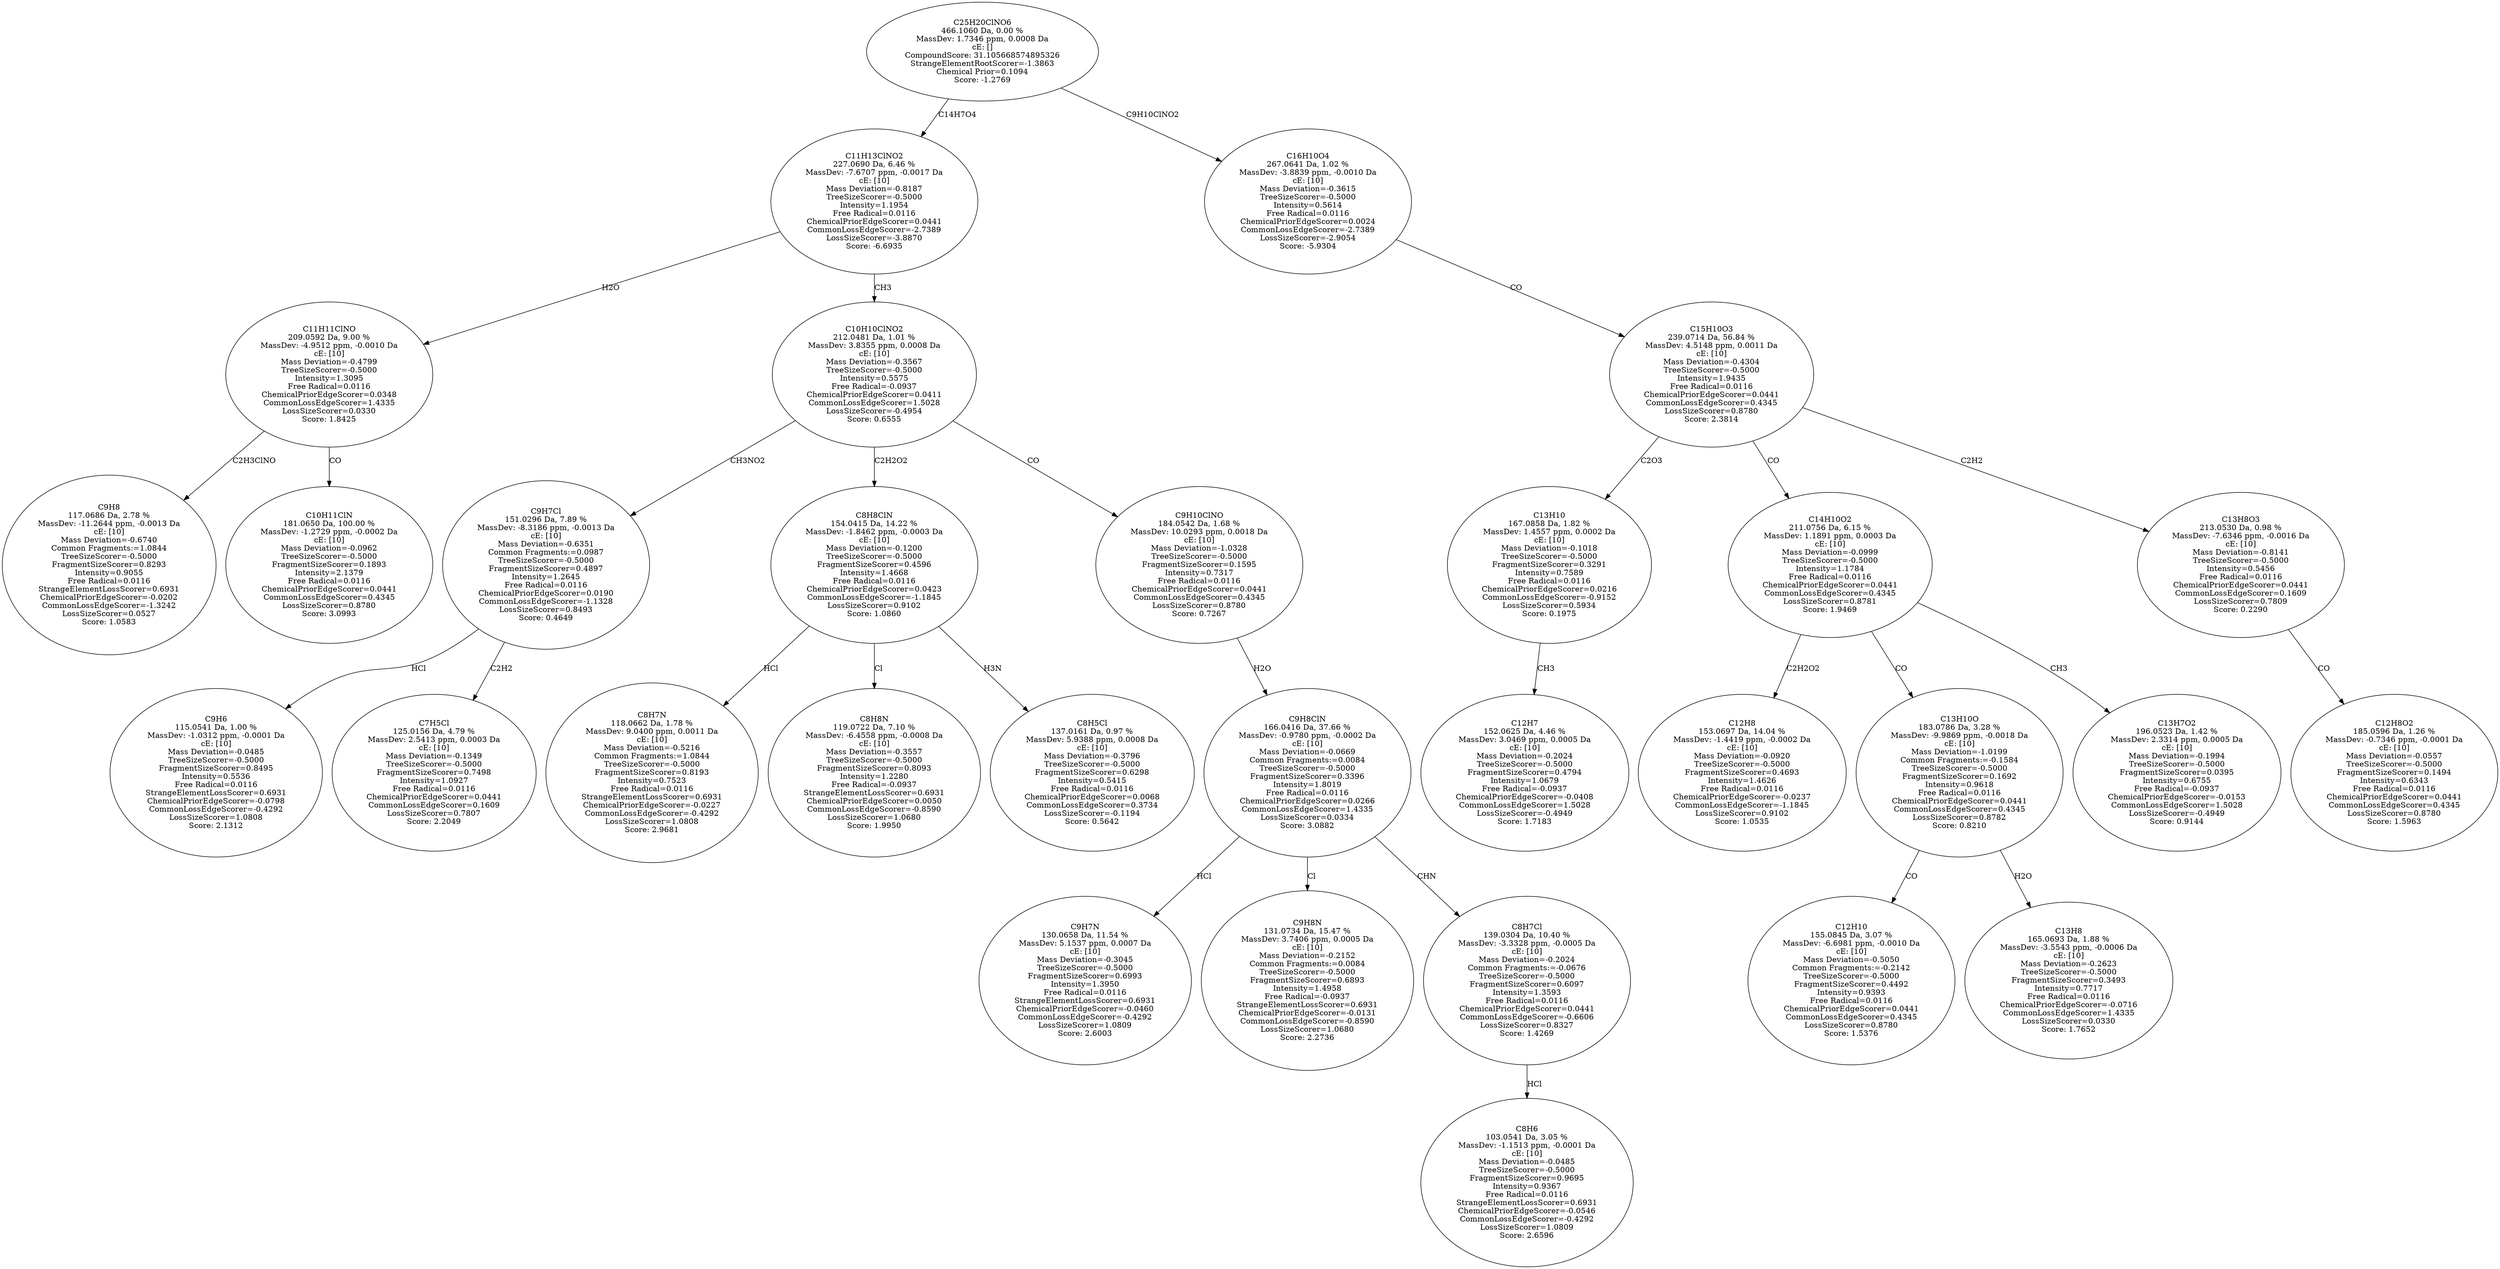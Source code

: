 strict digraph {
v1 [label="C9H8\n117.0686 Da, 2.78 %\nMassDev: -11.2644 ppm, -0.0013 Da\ncE: [10]\nMass Deviation=-0.6740\nCommon Fragments:=1.0844\nTreeSizeScorer=-0.5000\nFragmentSizeScorer=0.8293\nIntensity=0.9055\nFree Radical=0.0116\nStrangeElementLossScorer=0.6931\nChemicalPriorEdgeScorer=-0.0202\nCommonLossEdgeScorer=-1.3242\nLossSizeScorer=0.0527\nScore: 1.0583"];
v2 [label="C10H11ClN\n181.0650 Da, 100.00 %\nMassDev: -1.2729 ppm, -0.0002 Da\ncE: [10]\nMass Deviation=-0.0962\nTreeSizeScorer=-0.5000\nFragmentSizeScorer=0.1893\nIntensity=2.1379\nFree Radical=0.0116\nChemicalPriorEdgeScorer=0.0441\nCommonLossEdgeScorer=0.4345\nLossSizeScorer=0.8780\nScore: 3.0993"];
v3 [label="C11H11ClNO\n209.0592 Da, 9.00 %\nMassDev: -4.9512 ppm, -0.0010 Da\ncE: [10]\nMass Deviation=-0.4799\nTreeSizeScorer=-0.5000\nIntensity=1.3095\nFree Radical=0.0116\nChemicalPriorEdgeScorer=0.0348\nCommonLossEdgeScorer=1.4335\nLossSizeScorer=0.0330\nScore: 1.8425"];
v4 [label="C9H6\n115.0541 Da, 1.00 %\nMassDev: -1.0312 ppm, -0.0001 Da\ncE: [10]\nMass Deviation=-0.0485\nTreeSizeScorer=-0.5000\nFragmentSizeScorer=0.8495\nIntensity=0.5536\nFree Radical=0.0116\nStrangeElementLossScorer=0.6931\nChemicalPriorEdgeScorer=-0.0798\nCommonLossEdgeScorer=-0.4292\nLossSizeScorer=1.0808\nScore: 2.1312"];
v5 [label="C7H5Cl\n125.0156 Da, 4.79 %\nMassDev: 2.5413 ppm, 0.0003 Da\ncE: [10]\nMass Deviation=-0.1349\nTreeSizeScorer=-0.5000\nFragmentSizeScorer=0.7498\nIntensity=1.0927\nFree Radical=0.0116\nChemicalPriorEdgeScorer=0.0441\nCommonLossEdgeScorer=0.1609\nLossSizeScorer=0.7807\nScore: 2.2049"];
v6 [label="C9H7Cl\n151.0296 Da, 7.89 %\nMassDev: -8.3186 ppm, -0.0013 Da\ncE: [10]\nMass Deviation=-0.6351\nCommon Fragments:=0.0987\nTreeSizeScorer=-0.5000\nFragmentSizeScorer=0.4897\nIntensity=1.2645\nFree Radical=0.0116\nChemicalPriorEdgeScorer=0.0190\nCommonLossEdgeScorer=-1.1328\nLossSizeScorer=0.8493\nScore: 0.4649"];
v7 [label="C8H7N\n118.0662 Da, 1.78 %\nMassDev: 9.0400 ppm, 0.0011 Da\ncE: [10]\nMass Deviation=-0.5216\nCommon Fragments:=1.0844\nTreeSizeScorer=-0.5000\nFragmentSizeScorer=0.8193\nIntensity=0.7523\nFree Radical=0.0116\nStrangeElementLossScorer=0.6931\nChemicalPriorEdgeScorer=-0.0227\nCommonLossEdgeScorer=-0.4292\nLossSizeScorer=1.0808\nScore: 2.9681"];
v8 [label="C8H8N\n119.0722 Da, 7.10 %\nMassDev: -6.4558 ppm, -0.0008 Da\ncE: [10]\nMass Deviation=-0.3557\nTreeSizeScorer=-0.5000\nFragmentSizeScorer=0.8093\nIntensity=1.2280\nFree Radical=-0.0937\nStrangeElementLossScorer=0.6931\nChemicalPriorEdgeScorer=0.0050\nCommonLossEdgeScorer=-0.8590\nLossSizeScorer=1.0680\nScore: 1.9950"];
v9 [label="C8H5Cl\n137.0161 Da, 0.97 %\nMassDev: 5.9388 ppm, 0.0008 Da\ncE: [10]\nMass Deviation=-0.3796\nTreeSizeScorer=-0.5000\nFragmentSizeScorer=0.6298\nIntensity=0.5415\nFree Radical=0.0116\nChemicalPriorEdgeScorer=0.0068\nCommonLossEdgeScorer=0.3734\nLossSizeScorer=-0.1194\nScore: 0.5642"];
v10 [label="C8H8ClN\n154.0415 Da, 14.22 %\nMassDev: -1.8462 ppm, -0.0003 Da\ncE: [10]\nMass Deviation=-0.1200\nTreeSizeScorer=-0.5000\nFragmentSizeScorer=0.4596\nIntensity=1.4668\nFree Radical=0.0116\nChemicalPriorEdgeScorer=0.0423\nCommonLossEdgeScorer=-1.1845\nLossSizeScorer=0.9102\nScore: 1.0860"];
v11 [label="C9H7N\n130.0658 Da, 11.54 %\nMassDev: 5.1537 ppm, 0.0007 Da\ncE: [10]\nMass Deviation=-0.3045\nTreeSizeScorer=-0.5000\nFragmentSizeScorer=0.6993\nIntensity=1.3950\nFree Radical=0.0116\nStrangeElementLossScorer=0.6931\nChemicalPriorEdgeScorer=-0.0460\nCommonLossEdgeScorer=-0.4292\nLossSizeScorer=1.0809\nScore: 2.6003"];
v12 [label="C9H8N\n131.0734 Da, 15.47 %\nMassDev: 3.7406 ppm, 0.0005 Da\ncE: [10]\nMass Deviation=-0.2152\nCommon Fragments:=0.0084\nTreeSizeScorer=-0.5000\nFragmentSizeScorer=0.6893\nIntensity=1.4958\nFree Radical=-0.0937\nStrangeElementLossScorer=0.6931\nChemicalPriorEdgeScorer=-0.0131\nCommonLossEdgeScorer=-0.8590\nLossSizeScorer=1.0680\nScore: 2.2736"];
v13 [label="C8H6\n103.0541 Da, 3.05 %\nMassDev: -1.1513 ppm, -0.0001 Da\ncE: [10]\nMass Deviation=-0.0485\nTreeSizeScorer=-0.5000\nFragmentSizeScorer=0.9695\nIntensity=0.9367\nFree Radical=0.0116\nStrangeElementLossScorer=0.6931\nChemicalPriorEdgeScorer=-0.0546\nCommonLossEdgeScorer=-0.4292\nLossSizeScorer=1.0809\nScore: 2.6596"];
v14 [label="C8H7Cl\n139.0304 Da, 10.40 %\nMassDev: -3.3328 ppm, -0.0005 Da\ncE: [10]\nMass Deviation=-0.2024\nCommon Fragments:=-0.0676\nTreeSizeScorer=-0.5000\nFragmentSizeScorer=0.6097\nIntensity=1.3593\nFree Radical=0.0116\nChemicalPriorEdgeScorer=0.0441\nCommonLossEdgeScorer=-0.6606\nLossSizeScorer=0.8327\nScore: 1.4269"];
v15 [label="C9H8ClN\n166.0416 Da, 37.66 %\nMassDev: -0.9780 ppm, -0.0002 Da\ncE: [10]\nMass Deviation=-0.0669\nCommon Fragments:=0.0084\nTreeSizeScorer=-0.5000\nFragmentSizeScorer=0.3396\nIntensity=1.8019\nFree Radical=0.0116\nChemicalPriorEdgeScorer=0.0266\nCommonLossEdgeScorer=1.4335\nLossSizeScorer=0.0334\nScore: 3.0882"];
v16 [label="C9H10ClNO\n184.0542 Da, 1.68 %\nMassDev: 10.0293 ppm, 0.0018 Da\ncE: [10]\nMass Deviation=-1.0328\nTreeSizeScorer=-0.5000\nFragmentSizeScorer=0.1595\nIntensity=0.7317\nFree Radical=0.0116\nChemicalPriorEdgeScorer=0.0441\nCommonLossEdgeScorer=0.4345\nLossSizeScorer=0.8780\nScore: 0.7267"];
v17 [label="C10H10ClNO2\n212.0481 Da, 1.01 %\nMassDev: 3.8355 ppm, 0.0008 Da\ncE: [10]\nMass Deviation=-0.3567\nTreeSizeScorer=-0.5000\nIntensity=0.5575\nFree Radical=-0.0937\nChemicalPriorEdgeScorer=0.0411\nCommonLossEdgeScorer=1.5028\nLossSizeScorer=-0.4954\nScore: 0.6555"];
v18 [label="C11H13ClNO2\n227.0690 Da, 6.46 %\nMassDev: -7.6707 ppm, -0.0017 Da\ncE: [10]\nMass Deviation=-0.8187\nTreeSizeScorer=-0.5000\nIntensity=1.1954\nFree Radical=0.0116\nChemicalPriorEdgeScorer=0.0441\nCommonLossEdgeScorer=-2.7389\nLossSizeScorer=-3.8870\nScore: -6.6935"];
v19 [label="C12H7\n152.0625 Da, 4.46 %\nMassDev: 3.0469 ppm, 0.0005 Da\ncE: [10]\nMass Deviation=-0.2024\nTreeSizeScorer=-0.5000\nFragmentSizeScorer=0.4794\nIntensity=1.0679\nFree Radical=-0.0937\nChemicalPriorEdgeScorer=-0.0408\nCommonLossEdgeScorer=1.5028\nLossSizeScorer=-0.4949\nScore: 1.7183"];
v20 [label="C13H10\n167.0858 Da, 1.82 %\nMassDev: 1.4557 ppm, 0.0002 Da\ncE: [10]\nMass Deviation=-0.1018\nTreeSizeScorer=-0.5000\nFragmentSizeScorer=0.3291\nIntensity=0.7589\nFree Radical=0.0116\nChemicalPriorEdgeScorer=0.0216\nCommonLossEdgeScorer=-0.9152\nLossSizeScorer=0.5934\nScore: 0.1975"];
v21 [label="C12H8\n153.0697 Da, 14.04 %\nMassDev: -1.4419 ppm, -0.0002 Da\ncE: [10]\nMass Deviation=-0.0920\nTreeSizeScorer=-0.5000\nFragmentSizeScorer=0.4693\nIntensity=1.4626\nFree Radical=0.0116\nChemicalPriorEdgeScorer=-0.0237\nCommonLossEdgeScorer=-1.1845\nLossSizeScorer=0.9102\nScore: 1.0535"];
v22 [label="C12H10\n155.0845 Da, 3.07 %\nMassDev: -6.6981 ppm, -0.0010 Da\ncE: [10]\nMass Deviation=-0.5050\nCommon Fragments:=-0.2142\nTreeSizeScorer=-0.5000\nFragmentSizeScorer=0.4492\nIntensity=0.9393\nFree Radical=0.0116\nChemicalPriorEdgeScorer=0.0441\nCommonLossEdgeScorer=0.4345\nLossSizeScorer=0.8780\nScore: 1.5376"];
v23 [label="C13H8\n165.0693 Da, 1.88 %\nMassDev: -3.5543 ppm, -0.0006 Da\ncE: [10]\nMass Deviation=-0.2623\nTreeSizeScorer=-0.5000\nFragmentSizeScorer=0.3493\nIntensity=0.7717\nFree Radical=0.0116\nChemicalPriorEdgeScorer=-0.0716\nCommonLossEdgeScorer=1.4335\nLossSizeScorer=0.0330\nScore: 1.7652"];
v24 [label="C13H10O\n183.0786 Da, 3.28 %\nMassDev: -9.9869 ppm, -0.0018 Da\ncE: [10]\nMass Deviation=-1.0199\nCommon Fragments:=-0.1584\nTreeSizeScorer=-0.5000\nFragmentSizeScorer=0.1692\nIntensity=0.9618\nFree Radical=0.0116\nChemicalPriorEdgeScorer=0.0441\nCommonLossEdgeScorer=0.4345\nLossSizeScorer=0.8782\nScore: 0.8210"];
v25 [label="C13H7O2\n196.0523 Da, 1.42 %\nMassDev: 2.3314 ppm, 0.0005 Da\ncE: [10]\nMass Deviation=-0.1994\nTreeSizeScorer=-0.5000\nFragmentSizeScorer=0.0395\nIntensity=0.6755\nFree Radical=-0.0937\nChemicalPriorEdgeScorer=-0.0153\nCommonLossEdgeScorer=1.5028\nLossSizeScorer=-0.4949\nScore: 0.9144"];
v26 [label="C14H10O2\n211.0756 Da, 6.15 %\nMassDev: 1.1891 ppm, 0.0003 Da\ncE: [10]\nMass Deviation=-0.0999\nTreeSizeScorer=-0.5000\nIntensity=1.1784\nFree Radical=0.0116\nChemicalPriorEdgeScorer=0.0441\nCommonLossEdgeScorer=0.4345\nLossSizeScorer=0.8781\nScore: 1.9469"];
v27 [label="C12H8O2\n185.0596 Da, 1.26 %\nMassDev: -0.7346 ppm, -0.0001 Da\ncE: [10]\nMass Deviation=-0.0557\nTreeSizeScorer=-0.5000\nFragmentSizeScorer=0.1494\nIntensity=0.6343\nFree Radical=0.0116\nChemicalPriorEdgeScorer=0.0441\nCommonLossEdgeScorer=0.4345\nLossSizeScorer=0.8780\nScore: 1.5963"];
v28 [label="C13H8O3\n213.0530 Da, 0.98 %\nMassDev: -7.6346 ppm, -0.0016 Da\ncE: [10]\nMass Deviation=-0.8141\nTreeSizeScorer=-0.5000\nIntensity=0.5456\nFree Radical=0.0116\nChemicalPriorEdgeScorer=0.0441\nCommonLossEdgeScorer=0.1609\nLossSizeScorer=0.7809\nScore: 0.2290"];
v29 [label="C15H10O3\n239.0714 Da, 56.84 %\nMassDev: 4.5148 ppm, 0.0011 Da\ncE: [10]\nMass Deviation=-0.4304\nTreeSizeScorer=-0.5000\nIntensity=1.9435\nFree Radical=0.0116\nChemicalPriorEdgeScorer=0.0441\nCommonLossEdgeScorer=0.4345\nLossSizeScorer=0.8780\nScore: 2.3814"];
v30 [label="C16H10O4\n267.0641 Da, 1.02 %\nMassDev: -3.8839 ppm, -0.0010 Da\ncE: [10]\nMass Deviation=-0.3615\nTreeSizeScorer=-0.5000\nIntensity=0.5614\nFree Radical=0.0116\nChemicalPriorEdgeScorer=0.0024\nCommonLossEdgeScorer=-2.7389\nLossSizeScorer=-2.9054\nScore: -5.9304"];
v31 [label="C25H20ClNO6\n466.1060 Da, 0.00 %\nMassDev: 1.7346 ppm, 0.0008 Da\ncE: []\nCompoundScore: 31.105668574895326\nStrangeElementRootScorer=-1.3863\nChemical Prior=0.1094\nScore: -1.2769"];
v3 -> v1 [label="C2H3ClNO"];
v3 -> v2 [label="CO"];
v18 -> v3 [label="H2O"];
v6 -> v4 [label="HCl"];
v6 -> v5 [label="C2H2"];
v17 -> v6 [label="CH3NO2"];
v10 -> v7 [label="HCl"];
v10 -> v8 [label="Cl"];
v10 -> v9 [label="H3N"];
v17 -> v10 [label="C2H2O2"];
v15 -> v11 [label="HCl"];
v15 -> v12 [label="Cl"];
v14 -> v13 [label="HCl"];
v15 -> v14 [label="CHN"];
v16 -> v15 [label="H2O"];
v17 -> v16 [label="CO"];
v18 -> v17 [label="CH3"];
v31 -> v18 [label="C14H7O4"];
v20 -> v19 [label="CH3"];
v29 -> v20 [label="C2O3"];
v26 -> v21 [label="C2H2O2"];
v24 -> v22 [label="CO"];
v24 -> v23 [label="H2O"];
v26 -> v24 [label="CO"];
v26 -> v25 [label="CH3"];
v29 -> v26 [label="CO"];
v28 -> v27 [label="CO"];
v29 -> v28 [label="C2H2"];
v30 -> v29 [label="CO"];
v31 -> v30 [label="C9H10ClNO2"];
}